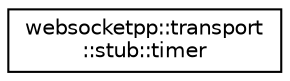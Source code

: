 digraph "Graphical Class Hierarchy"
{
  edge [fontname="Helvetica",fontsize="10",labelfontname="Helvetica",labelfontsize="10"];
  node [fontname="Helvetica",fontsize="10",shape=record];
  rankdir="LR";
  Node0 [label="websocketpp::transport\l::stub::timer",height=0.2,width=0.4,color="black", fillcolor="white", style="filled",URL="$structwebsocketpp_1_1transport_1_1stub_1_1timer.html"];
}
